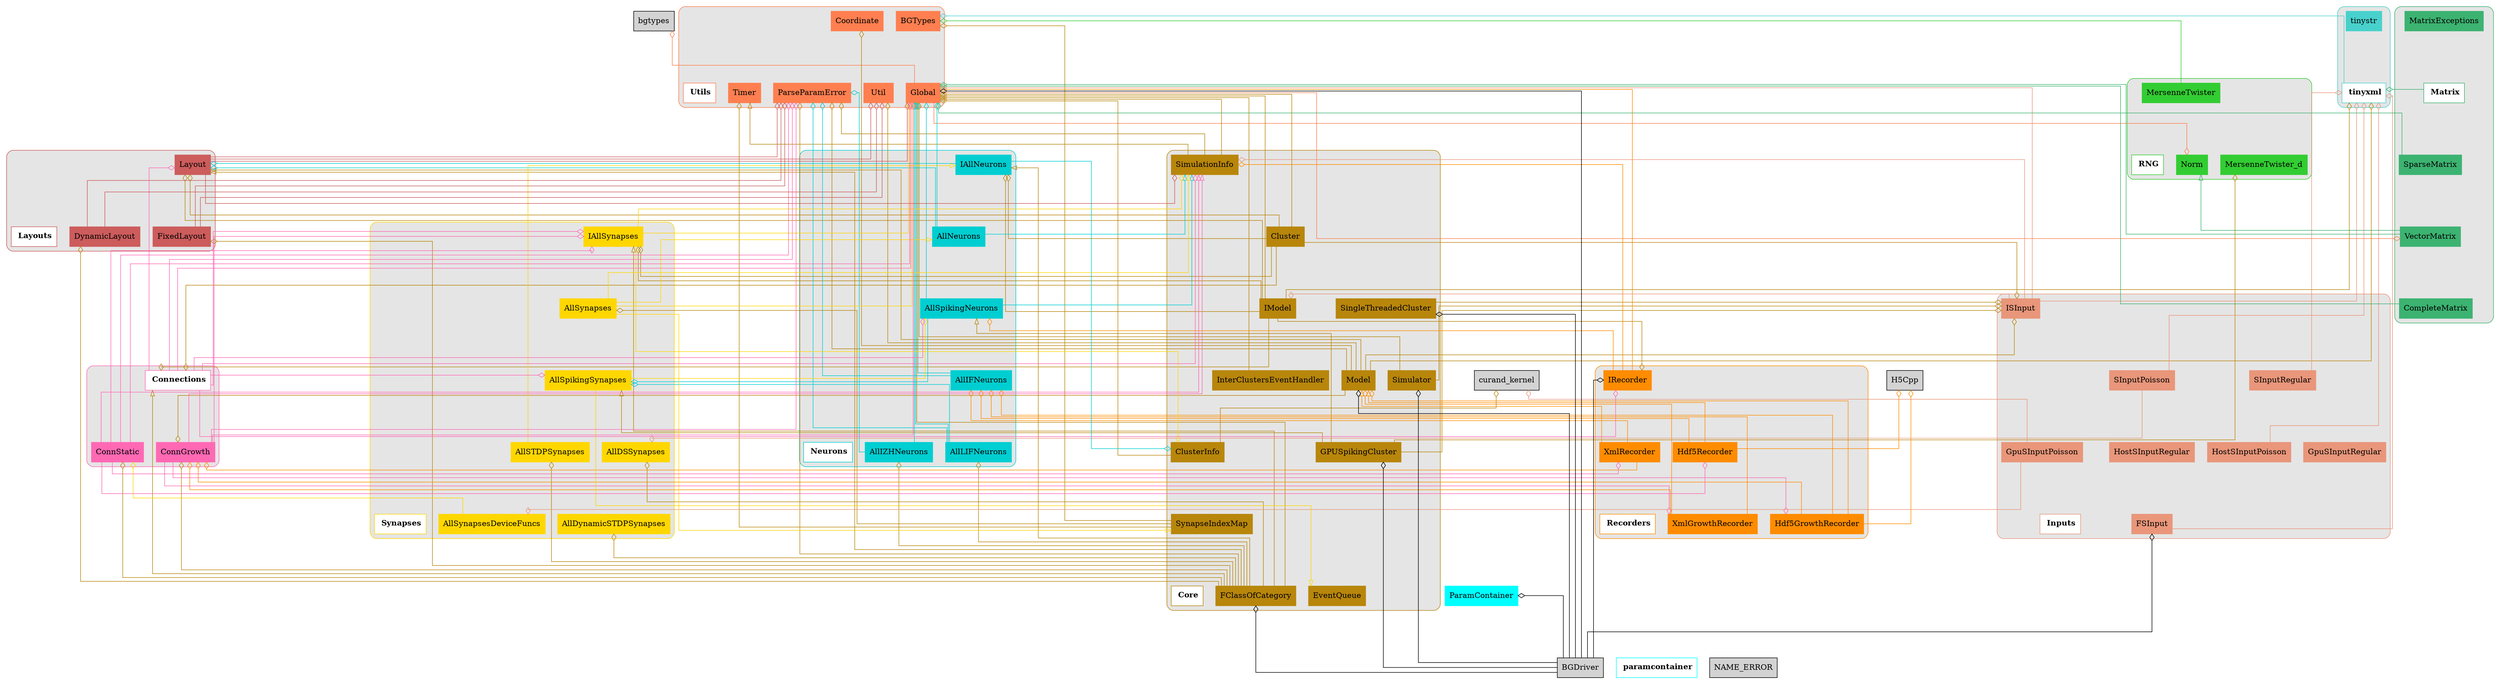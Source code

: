 //BrainGrid Overview
//Written in the Dot language (See Graphviz)

digraph {
	 graph[splines=ortho,compound=true]




	subgraph clusterUtils {
		style = rounded
		bgcolor = grey90
		color = coral
		node [shape = record, color = coral];

		BGTypes[label = BGTypes, style = filled];
		Coordinate[label = Coordinate, style = filled];
		Global[label = Global, style = filled];
		ParseParamError[label = ParseParamError, style = filled];
		Timer[label = Timer, style = filled];
		Util[label = Util, style = filled];
		Utils[label =< <B> Utils</B>>, style = bold, fillcolor = white, style = filled];


		//------LAYOUT FOR SUBGRAPH------


		rankdir = BT; // Rank Direction Bottom to Top
		nodesep = 1.3; // Node Separation
		ranksep = 1.3; // Rank Separation


		//INHERITANCE//



		//COMPOSITION//


		Global -> BGTypes [style=invis];
		Global -> Coordinate [style=invis];
	}//end subgraph Utils


	subgraph paramcontainer {
		style = rounded
		bgcolor = grey90
		color = cyan
		node [shape = record, color = cyan];

		ParamContainer[label = ParamContainer, style = filled];
		paramcontainer[label =< <B> paramcontainer</B>>, style = bold, fillcolor = white, style = filled];


		//------LAYOUT FOR SUBGRAPH------


		rankdir = BT; // Rank Direction Bottom to Top
		nodesep = 1.3; // Node Separation
		ranksep = 1.3; // Rank Separation


		//INHERITANCE//



		//COMPOSITION//

	}//end subgraph paramcontainer


	subgraph clusterCore {
		style = rounded
		bgcolor = grey90
		color = darkgoldenrod
		node [shape = record, color = darkgoldenrod];

		Cluster[label = Cluster, style = filled];
		ClusterInfo[label = ClusterInfo, style = filled];
		EventQueue[label = EventQueue, style = filled];
		FClassOfCategory[label = FClassOfCategory, style = filled];
		GPUSpikingCluster[label = GPUSpikingCluster, style = filled];
		IModel[label = IModel, style = filled];
		InterClustersEventHandler[label = InterClustersEventHandler, style = filled];
		Model[label = Model, style = filled];
		SimulationInfo[label = SimulationInfo, style = filled];
		Simulator[label = Simulator, style = filled];
		SingleThreadedCluster[label = SingleThreadedCluster, style = filled];
		SynapseIndexMap[label = SynapseIndexMap, style = filled];
		Core[label =< <B> Core</B>>, style = bold, fillcolor = white, style = filled];


		//------LAYOUT FOR SUBGRAPH------


		rankdir = BT; // Rank Direction Bottom to Top
		nodesep = 1.3; // Node Separation
		ranksep = 1.3; // Rank Separation


		//INHERITANCE//


		GPUSpikingCluster -> Model [style=invis];

		Model -> IModel [style=invis];

		SingleThreadedCluster -> Cluster [style=invis];


		//COMPOSITION//


		Cluster -> SimulationInfo [style=invis];

		ClusterInfo -> InterClustersEventHandler [style=invis];

		EventQueue -> InterClustersEventHandler [style=invis];
		EventQueue -> SimulationInfo [style=invis];
		EventQueue -> SynapseIndexMap [style=invis];

		IModel -> Cluster [style=invis];
		IModel -> SimulationInfo [style=invis];

		InterClustersEventHandler -> EventQueue [style=invis];

		Model -> GPUSpikingCluster [style=invis];
		Model -> SynapseIndexMap [style=invis];

		Simulator -> IModel [style=invis];
		Simulator -> SimulationInfo [style=invis];

		SynapseIndexMap -> Cluster [style=invis];
		SynapseIndexMap -> ClusterInfo [style=invis];
		SynapseIndexMap -> GPUSpikingCluster [style=invis];
		SynapseIndexMap -> SimulationInfo [style=invis];
	}//end subgraph Core


	subgraph clusterRecorders {
		style = rounded
		bgcolor = grey90
		color = darkorange
		node [shape = record, color = darkorange];

		Hdf5GrowthRecorder[label = Hdf5GrowthRecorder, style = filled];
		Hdf5Recorder[label = Hdf5Recorder, style = filled];
		IRecorder[label = IRecorder, style = filled];
		XmlGrowthRecorder[label = XmlGrowthRecorder, style = filled];
		XmlRecorder[label = XmlRecorder, style = filled];
		Recorders[label =< <B> Recorders</B>>, style = bold, fillcolor = white, style = filled];


		//------LAYOUT FOR SUBGRAPH------


		rankdir = BT; // Rank Direction Bottom to Top
		nodesep = 1.3; // Node Separation
		ranksep = 1.3; // Rank Separation


		//INHERITANCE//


		Hdf5GrowthRecorder -> Hdf5Recorder [style=invis];

		Hdf5Recorder -> IRecorder [style=invis];

		XmlGrowthRecorder -> XmlRecorder [style=invis];

		XmlRecorder -> IRecorder [style=invis];


		//COMPOSITION//

	}//end subgraph Recorders


	subgraph clusterInputs {
		style = rounded
		bgcolor = grey90
		color = darksalmon
		node [shape = record, color = darksalmon];

		FSInput[label = FSInput, style = filled];
		GpuSInputPoisson[label = GpuSInputPoisson, style = filled];
		GpuSInputRegular[label = GpuSInputRegular, style = filled];
		HostSInputPoisson[label = HostSInputPoisson, style = filled];
		HostSInputRegular[label = HostSInputRegular, style = filled];
		ISInput[label = ISInput, style = filled];
		SInputPoisson[label = SInputPoisson, style = filled];
		SInputRegular[label = SInputRegular, style = filled];
		Inputs[label =< <B> Inputs</B>>, style = bold, fillcolor = white, style = filled];


		//------LAYOUT FOR SUBGRAPH------


		rankdir = BT; // Rank Direction Bottom to Top
		nodesep = 1.3; // Node Separation
		ranksep = 1.3; // Rank Separation


		//INHERITANCE//


		GpuSInputPoisson -> SInputPoisson [style=invis];

		GpuSInputRegular -> SInputRegular [style=invis];

		HostSInputPoisson -> SInputPoisson [style=invis];

		HostSInputRegular -> SInputRegular [style=invis];

		SInputPoisson -> ISInput [style=invis];

		SInputRegular -> ISInput [style=invis];


		//COMPOSITION//


		FSInput -> GpuSInputPoisson [style=invis];
		FSInput -> GpuSInputRegular [style=invis];
		FSInput -> HostSInputPoisson [style=invis];
		FSInput -> HostSInputRegular [style=invis];
		FSInput -> ISInput [style=invis];
	}//end subgraph Inputs


	subgraph clusterNeurons {
		style = rounded
		bgcolor = grey90
		color = darkturquoise
		node [shape = record, color = darkturquoise];

		AllIFNeurons[label = AllIFNeurons, style = filled];
		AllIZHNeurons[label = AllIZHNeurons, style = filled];
		AllLIFNeurons[label = AllLIFNeurons, style = filled];
		AllNeurons[label = AllNeurons, style = filled];
		AllSpikingNeurons[label = AllSpikingNeurons, style = filled];
		IAllNeurons[label = IAllNeurons, style = filled];
		Neurons[label =< <B> Neurons</B>>, style = bold, fillcolor = white, style = filled];


		//------LAYOUT FOR SUBGRAPH------


		rankdir = BT; // Rank Direction Bottom to Top
		nodesep = 1.3; // Node Separation
		ranksep = 1.3; // Rank Separation


		//INHERITANCE//


		AllIFNeurons -> AllSpikingNeurons [style=invis];

		AllIZHNeurons -> AllIFNeurons [style=invis];

		AllLIFNeurons -> AllIFNeurons [style=invis];

		AllNeurons -> IAllNeurons [style=invis];

		AllSpikingNeurons -> AllNeurons [style=invis];


		//COMPOSITION//

	}//end subgraph Neurons


	subgraph clusterSynapses {
		style = rounded
		bgcolor = grey90
		color = gold
		node [shape = record, color = gold];

		AllDSSynapses[label = AllDSSynapses, style = filled];
		AllDynamicSTDPSynapses[label = AllDynamicSTDPSynapses, style = filled];
		AllSTDPSynapses[label = AllSTDPSynapses, style = filled];
		AllSpikingSynapses[label = AllSpikingSynapses, style = filled];
		AllSynapses[label = AllSynapses, style = filled];
		AllSynapsesDeviceFuncs[label = AllSynapsesDeviceFuncs, style = filled];
		IAllSynapses[label = IAllSynapses, style = filled];
		Synapses[label =< <B> Synapses</B>>, style = bold, fillcolor = white, style = filled];


		//------LAYOUT FOR SUBGRAPH------


		rankdir = BT; // Rank Direction Bottom to Top
		nodesep = 1.3; // Node Separation
		ranksep = 1.3; // Rank Separation


		//INHERITANCE//


		AllDSSynapses -> AllSpikingSynapses [style=invis];

		AllDynamicSTDPSynapses -> AllSTDPSynapses [style=invis];

		AllSTDPSynapses -> AllSpikingSynapses [style=invis];

		AllSpikingSynapses -> AllSynapses [style=invis];

		AllSynapses -> IAllSynapses [style=invis];


		//COMPOSITION//


		AllSynapsesDeviceFuncs -> AllDSSynapses [style=invis];
		AllSynapsesDeviceFuncs -> AllSTDPSynapses [style=invis];
		AllSynapsesDeviceFuncs -> AllSpikingSynapses [style=invis];
	}//end subgraph Synapses


	subgraph clusterConnections {
		style = rounded
		bgcolor = grey90
		color = hotpink
		node [shape = record, color = hotpink];

		ConnGrowth[label = ConnGrowth, style = filled];
		ConnStatic[label = ConnStatic, style = filled];
		Connections[label = Connections, style = filled];
		Connections[label =< <B> Connections</B>>, style = bold, fillcolor = white, style = filled];


		//------LAYOUT FOR SUBGRAPH------


		rankdir = BT; // Rank Direction Bottom to Top
		nodesep = 1.3; // Node Separation
		ranksep = 1.3; // Rank Separation


		//INHERITANCE//


		ConnGrowth -> Connections [style=invis];

		ConnStatic -> Connections [style=invis];


		//COMPOSITION//

	}//end subgraph Connections


	subgraph clusterLayouts {
		style = rounded
		bgcolor = grey90
		color = indianred
		node [shape = record, color = indianred];

		DynamicLayout[label = DynamicLayout, style = filled];
		FixedLayout[label = FixedLayout, style = filled];
		Layout[label = Layout, style = filled];
		Layouts[label =< <B> Layouts</B>>, style = bold, fillcolor = white, style = filled];


		//------LAYOUT FOR SUBGRAPH------


		rankdir = BT; // Rank Direction Bottom to Top
		nodesep = 1.3; // Node Separation
		ranksep = 1.3; // Rank Separation


		//INHERITANCE//


		DynamicLayout -> Layout [style=invis];

		FixedLayout -> Layout [style=invis];


		//COMPOSITION//

	}//end subgraph Layouts


	subgraph clusterRNG {
		style = rounded
		bgcolor = grey90
		color = limegreen
		node [shape = record, color = limegreen];

		MersenneTwister[label = MersenneTwister, style = filled];
		MersenneTwister_d[label = MersenneTwister_d, style = filled];
		Norm[label = Norm, style = filled];
		RNG[label =< <B> RNG</B>>, style = bold, fillcolor = white, style = filled];


		//------LAYOUT FOR SUBGRAPH------


		rankdir = BT; // Rank Direction Bottom to Top
		nodesep = 1.3; // Node Separation
		ranksep = 1.3; // Rank Separation


		//INHERITANCE//



		//COMPOSITION//


		Norm -> MersenneTwister [style=invis];
	}//end subgraph RNG


	subgraph clusterMatrix {
		style = rounded
		bgcolor = grey90
		color = mediumseagreen
		node [shape = record, color = mediumseagreen];

		CompleteMatrix[label = CompleteMatrix, style = filled];
		Matrix[label = Matrix, style = filled];
		MatrixExceptions[label = MatrixExceptions, style = filled];
		SparseMatrix[label = SparseMatrix, style = filled];
		VectorMatrix[label = VectorMatrix, style = filled];
		Matrix[label =< <B> Matrix</B>>, style = bold, fillcolor = white, style = filled];


		//------LAYOUT FOR SUBGRAPH------


		rankdir = BT; // Rank Direction Bottom to Top
		nodesep = 1.3; // Node Separation
		ranksep = 1.3; // Rank Separation


		//INHERITANCE//


		CompleteMatrix -> Matrix [style=invis];
		CompleteMatrix -> VectorMatrix [style=invis];

		VectorMatrix -> CompleteMatrix [style=invis];
		VectorMatrix -> Matrix [style=invis];
		VectorMatrix -> SparseMatrix [style=invis];


		//COMPOSITION//


		Matrix -> MatrixExceptions [style=invis];

		SparseMatrix -> Matrix [style=invis];
		SparseMatrix -> VectorMatrix [style=invis];
	}//end subgraph Matrix


	subgraph clustertinyxml {
		style = rounded
		bgcolor = grey90
		color = mediumturquoise
		node [shape = record, color = mediumturquoise];

		tinystr[label = tinystr, style = filled];
		tinyxml[label = tinyxml, style = filled];
		tinyxml[label =< <B> tinyxml</B>>, style = bold, fillcolor = white, style = filled];


		//------LAYOUT FOR SUBGRAPH------


		rankdir = BT; // Rank Direction Bottom to Top
		nodesep = 1.3; // Node Separation
		ranksep = 1.3; // Rank Separation


		//INHERITANCE//



		//COMPOSITION//


		tinyxml -> tinystr [style=invis];
	}//end subgraph tinyxml


	subgraph NAME_ERROR {
		node [shape = record];


		BGDriver[label = BGDriver, style = filled];
		NAME_ERROR[label = NAME_ERROR, style = filled];


		//------LAYOUT FOR SUBGRAPH------


		rankdir = BT; // Rank Direction Bottom to Top
		nodesep = 1.3; // Node Separation
		ranksep = 1.3; // Rank Separation


		//INHERITANCE//



		//COMPOSITION//

	}//end subgraph NAME_ERROR


	subgraph NAME_ERROR {
		node [shape = record];


		bgtypes[label = bgtypes, style = filled];
		NAME_ERROR[label = NAME_ERROR, style = filled];


		//------LAYOUT FOR SUBGRAPH------


		rankdir = BT; // Rank Direction Bottom to Top
		nodesep = 1.3; // Node Separation
		ranksep = 1.3; // Rank Separation


		//INHERITANCE//



		//COMPOSITION//

	}//end subgraph NAME_ERROR


	subgraph NAME_ERROR {
		node [shape = record];


		curand_kernel[label = curand_kernel, style = filled];
		NAME_ERROR[label = NAME_ERROR, style = filled];


		//------LAYOUT FOR SUBGRAPH------


		rankdir = BT; // Rank Direction Bottom to Top
		nodesep = 1.3; // Node Separation
		ranksep = 1.3; // Rank Separation


		//INHERITANCE//



		//COMPOSITION//

	}//end subgraph NAME_ERROR


	subgraph NAME_ERROR {
		node [shape = record];


		H5Cpp[label = H5Cpp, style = filled];
		NAME_ERROR[label = NAME_ERROR, style = filled];


		//------LAYOUT FOR SUBGRAPH------


		rankdir = BT; // Rank Direction Bottom to Top
		nodesep = 1.3; // Node Separation
		ranksep = 1.3; // Rank Separation


		//INHERITANCE//



		//COMPOSITION//

	}//end subgraph NAME_ERROR
//-------LAYOUT OF RELATIONSHIPS BETWEEN SUBGRAPHS------//
rankdir = BT; // Rank Direction Top to Bottom
nodesep = 0.325; // Node Separation
ranksep = 1.3; // Rank Separation


edge [color=darkgoldenrod];
SimulationInfo -> Timer [arrowhead=empty];

edge [color=mediumseagreen];
VectorMatrix -> Norm [arrowhead=empty];

edge [color=darkturquoise];
AllSpikingNeurons -> SimulationInfo [arrowhead=empty];

edge [color=gold];
AllSpikingSynapses -> EventQueue [arrowhead=empty];

edge [color=darkgoldenrod];
GPUSpikingCluster -> AllSpikingNeurons [arrowhead=empty];
GPUSpikingCluster -> AllSpikingSynapses [arrowhead=empty];
Model -> Layout [arrowhead=empty];

edge [color=hotpink];
ConnGrowth -> SimulationInfo [arrowhead=empty];

edge [color=darkorange];
Hdf5Recorder -> Model [arrowhead=empty];
XmlRecorder -> Model [arrowhead=empty];

edge [color=gold];
AllSynapses -> AllNeurons [arrowhead=empty];
AllSynapses -> SynapseIndexMap [arrowhead=empty];
AllSynapses -> SimulationInfo [arrowhead=empty];

edge [color=darkturquoise];
AllNeurons -> SimulationInfo [arrowhead=empty];

edge [color=hotpink];
ConnStatic -> SimulationInfo [arrowhead=empty];

edge [color=gold];
AllSTDPSynapses -> IAllNeurons [arrowhead=empty];

edge [color=darkgoldenrod];
FClassOfCategory -> IAllNeurons [arrowhead=empty];
FClassOfCategory -> IAllSynapses [arrowhead=empty];
FClassOfCategory -> Connections [arrowhead=empty];
FClassOfCategory -> Layout [arrowhead=empty];

edge [color=black];
BGDriver -> Global [arrowhead=ediamond];
BGDriver -> ParamContainer [arrowhead=ediamond];
BGDriver -> Model [arrowhead=ediamond];
BGDriver -> FClassOfCategory [arrowhead=ediamond];
BGDriver -> IRecorder [arrowhead=ediamond];
BGDriver -> FSInput [arrowhead=ediamond];
BGDriver -> Simulator [arrowhead=ediamond];
BGDriver -> GPUSpikingCluster [arrowhead=ediamond];
BGDriver -> SingleThreadedCluster [arrowhead=ediamond];

edge [color=darkgoldenrod];
SingleThreadedCluster -> ISInput [arrowhead=ediamond];
Cluster -> ISInput [arrowhead=ediamond];
Cluster -> Global [arrowhead=ediamond];
Cluster -> IAllNeurons [arrowhead=ediamond];
Cluster -> IAllSynapses [arrowhead=ediamond];
Cluster -> Connections [arrowhead=ediamond];
Cluster -> Layout [arrowhead=ediamond];

edge [color=indianred];
Layout -> ParseParamError [arrowhead=ediamond];
Layout -> Util [arrowhead=ediamond];
Layout -> Global [arrowhead=ediamond];
Layout -> SimulationInfo [arrowhead=ediamond];

edge [color=darkgoldenrod];
SimulationInfo -> ParseParamError [arrowhead=ediamond];
SimulationInfo -> Global [arrowhead=ediamond];

edge [color=coral];
Global -> bgtypes [arrowhead=ediamond];
Global -> Norm [arrowhead=ediamond];
Global -> VectorMatrix [arrowhead=ediamond];

edge [color=mediumseagreen];
VectorMatrix -> Global [arrowhead=ediamond];

edge [color=limegreen];
MersenneTwister -> BGTypes [arrowhead=ediamond];

edge [color=mediumseagreen];
SparseMatrix -> Global [arrowhead=ediamond];
Matrix -> tinyxml [arrowhead=ediamond];

edge [color=mediumturquoise];
tinyxml -> BGTypes [arrowhead=ediamond];

edge [color=mediumseagreen];
CompleteMatrix -> Global [arrowhead=ediamond];

edge [color=hotpink];
Connections -> ParseParamError [arrowhead=ediamond];
Connections -> IAllSynapses [arrowhead=ediamond];
Connections -> Global [arrowhead=ediamond];
Connections -> SimulationInfo [arrowhead=ediamond];
Connections -> AllSpikingNeurons [arrowhead=ediamond];
Connections -> AllSpikingSynapses [arrowhead=ediamond];
Connections -> Layout [arrowhead=ediamond];
Connections -> IRecorder [arrowhead=ediamond];

edge [color=darkorange];
IRecorder -> Global [arrowhead=ediamond];
IRecorder -> SimulationInfo [arrowhead=ediamond];
IRecorder -> AllSpikingNeurons [arrowhead=ediamond];

edge [color=darkturquoise];
AllSpikingNeurons -> AllSpikingSynapses [arrowhead=ediamond];
AllSpikingNeurons -> Global [arrowhead=ediamond];

edge [color=gold];
AllSpikingSynapses -> AllSpikingNeurons [arrowhead=ediamond];

edge [color=darkgoldenrod];
InterClustersEventHandler -> Global [arrowhead=ediamond];
SynapseIndexMap -> AllSynapses [arrowhead=ediamond];
SynapseIndexMap -> Timer [arrowhead=ediamond];
SynapseIndexMap -> BGTypes [arrowhead=ediamond];
ClusterInfo -> Global [arrowhead=ediamond];
ClusterInfo -> curand_kernel [arrowhead=ediamond];
GPUSpikingCluster -> ISInput [arrowhead=ediamond];
GPUSpikingCluster -> MersenneTwister_d [arrowhead=ediamond];
Model -> tinyxml [arrowhead=ediamond];
Model -> ParseParamError [arrowhead=ediamond];
Model -> Util [arrowhead=ediamond];
Model -> ConnGrowth [arrowhead=ediamond];
Model -> ISInput [arrowhead=ediamond];
Model -> Coordinate [arrowhead=ediamond];
IModel -> tinyxml [arrowhead=ediamond];
IModel -> Global [arrowhead=ediamond];
IModel -> IAllNeurons [arrowhead=ediamond];
IModel -> IAllSynapses [arrowhead=ediamond];
IModel -> IRecorder [arrowhead=ediamond];
IModel -> Connections [arrowhead=ediamond];
IModel -> Layout [arrowhead=ediamond];

edge [color=gold];
IAllSynapses -> Global [arrowhead=ediamond];
IAllSynapses -> SimulationInfo [arrowhead=ediamond];
IAllSynapses -> ClusterInfo [arrowhead=ediamond];

edge [color=darkturquoise];
IAllNeurons -> Layout [arrowhead=ediamond];
IAllNeurons -> ClusterInfo [arrowhead=ediamond];

edge [color=darksalmon];
ISInput -> Global [arrowhead=ediamond];
ISInput -> SimulationInfo [arrowhead=ediamond];
ISInput -> IModel [arrowhead=ediamond];
ISInput -> tinyxml [arrowhead=ediamond];

edge [color=hotpink];
ConnGrowth -> ParseParamError [arrowhead=ediamond];
ConnGrowth -> IAllSynapses [arrowhead=ediamond];
ConnGrowth -> XmlGrowthRecorder [arrowhead=ediamond];
ConnGrowth -> Hdf5GrowthRecorder [arrowhead=ediamond];
ConnGrowth -> Global [arrowhead=ediamond];

edge [color=darkorange];
Hdf5GrowthRecorder -> AllIFNeurons [arrowhead=ediamond];
Hdf5GrowthRecorder -> ConnGrowth [arrowhead=ediamond];
Hdf5GrowthRecorder -> Model [arrowhead=ediamond];
Hdf5GrowthRecorder -> H5Cpp [arrowhead=ediamond];
Hdf5Recorder -> AllIFNeurons [arrowhead=ediamond];
Hdf5Recorder -> H5Cpp [arrowhead=ediamond];

edge [color=darkturquoise];
AllIFNeurons -> ParseParamError [arrowhead=ediamond];
AllIFNeurons -> Global [arrowhead=ediamond];

edge [color=darkorange];
XmlGrowthRecorder -> AllIFNeurons [arrowhead=ediamond];
XmlGrowthRecorder -> ConnGrowth [arrowhead=ediamond];
XmlGrowthRecorder -> Model [arrowhead=ediamond];
XmlRecorder -> AllIFNeurons [arrowhead=ediamond];
XmlRecorder -> ConnGrowth [arrowhead=ediamond];

edge [color=gold];
AllSynapses -> Global [arrowhead=ediamond];

edge [color=darkturquoise];
AllNeurons -> Global [arrowhead=ediamond];
AllNeurons -> Layout [arrowhead=ediamond];

edge [color=darkgoldenrod];
Simulator -> Global [arrowhead=ediamond];
Simulator -> ISInput [arrowhead=ediamond];

edge [color=darksalmon];
FSInput -> tinyxml [arrowhead=ediamond];
GpuSInputPoisson -> AllSynapsesDeviceFuncs [arrowhead=ediamond];
GpuSInputPoisson -> curand_kernel [arrowhead=ediamond];

edge [color=gold];
AllSynapsesDeviceFuncs -> ConnStatic [arrowhead=ediamond];

edge [color=hotpink];
ConnStatic -> ParseParamError [arrowhead=ediamond];
ConnStatic -> IAllSynapses [arrowhead=ediamond];
ConnStatic -> XmlRecorder [arrowhead=ediamond];
ConnStatic -> Hdf5Recorder [arrowhead=ediamond];
ConnStatic -> Global [arrowhead=ediamond];

edge [color=darksalmon];
SInputPoisson -> tinyxml [arrowhead=ediamond];
SInputPoisson -> AllDSSynapses [arrowhead=ediamond];
SInputRegular -> tinyxml [arrowhead=ediamond];
HostSInputPoisson -> tinyxml [arrowhead=ediamond];

edge [color=darkgoldenrod];
FClassOfCategory -> AllLIFNeurons [arrowhead=ediamond];
FClassOfCategory -> AllIZHNeurons [arrowhead=ediamond];
FClassOfCategory -> AllDSSynapses [arrowhead=ediamond];
FClassOfCategory -> AllSTDPSynapses [arrowhead=ediamond];
FClassOfCategory -> AllDynamicSTDPSynapses [arrowhead=ediamond];
FClassOfCategory -> ConnGrowth [arrowhead=ediamond];
FClassOfCategory -> ConnStatic [arrowhead=ediamond];
FClassOfCategory -> FixedLayout [arrowhead=ediamond];
FClassOfCategory -> DynamicLayout [arrowhead=ediamond];
FClassOfCategory -> ParseParamError [arrowhead=ediamond];
FClassOfCategory -> Global [arrowhead=ediamond];

edge [color=indianred];
DynamicLayout -> ParseParamError [arrowhead=ediamond];
DynamicLayout -> Util [arrowhead=ediamond];
FixedLayout -> ParseParamError [arrowhead=ediamond];
FixedLayout -> Util [arrowhead=ediamond];

edge [color=darkturquoise];
AllIZHNeurons -> ParseParamError [arrowhead=ediamond];
AllIZHNeurons -> Global [arrowhead=ediamond];
AllLIFNeurons -> ParseParamError [arrowhead=ediamond];
AllLIFNeurons -> Global [arrowhead=ediamond];
AllLIFNeurons -> AllSpikingSynapses [arrowhead=ediamond];
}//End digraph declaration
